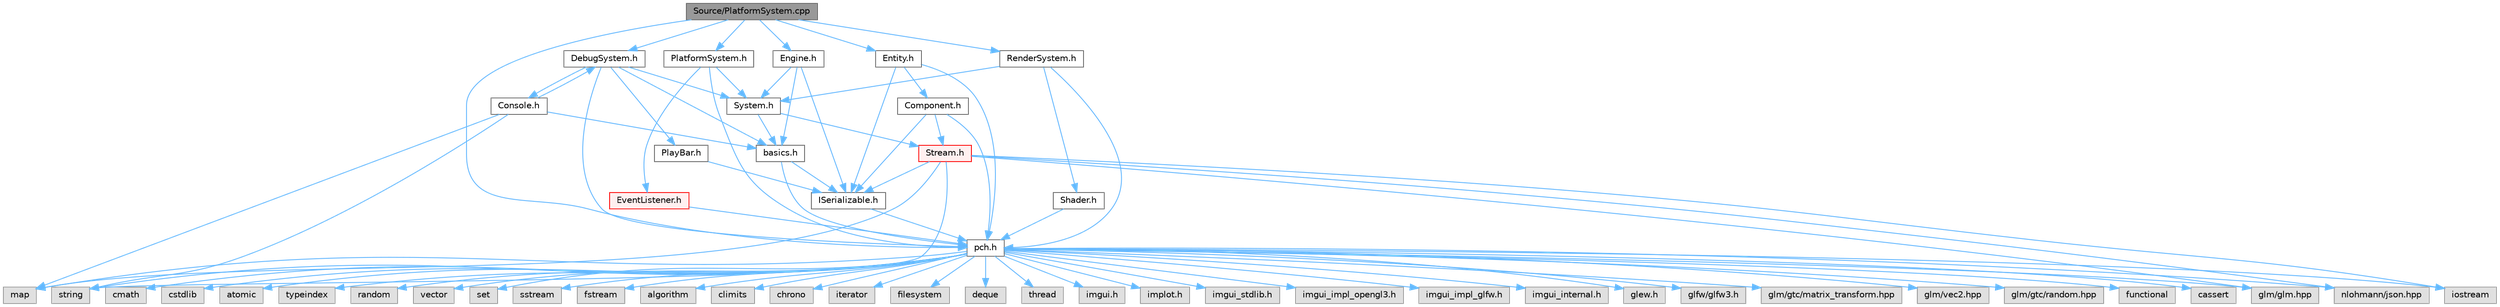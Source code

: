digraph "Source/PlatformSystem.cpp"
{
 // LATEX_PDF_SIZE
  bgcolor="transparent";
  edge [fontname=Helvetica,fontsize=10,labelfontname=Helvetica,labelfontsize=10];
  node [fontname=Helvetica,fontsize=10,shape=box,height=0.2,width=0.4];
  Node1 [id="Node000001",label="Source/PlatformSystem.cpp",height=0.2,width=0.4,color="gray40", fillcolor="grey60", style="filled", fontcolor="black",tooltip="Patform System class: initializes window and graphics (GLFW and GLEW), shuts them down on exit."];
  Node1 -> Node2 [id="edge1_Node000001_Node000002",color="steelblue1",style="solid",tooltip=" "];
  Node2 [id="Node000002",label="pch.h",height=0.2,width=0.4,color="grey40", fillcolor="white", style="filled",URL="$de/d3a/pch_8h.html",tooltip="This is a precompiled header file."];
  Node2 -> Node3 [id="edge2_Node000002_Node000003",color="steelblue1",style="solid",tooltip=" "];
  Node3 [id="Node000003",label="functional",height=0.2,width=0.4,color="grey60", fillcolor="#E0E0E0", style="filled",tooltip=" "];
  Node2 -> Node4 [id="edge3_Node000002_Node000004",color="steelblue1",style="solid",tooltip=" "];
  Node4 [id="Node000004",label="iostream",height=0.2,width=0.4,color="grey60", fillcolor="#E0E0E0", style="filled",tooltip=" "];
  Node2 -> Node5 [id="edge4_Node000002_Node000005",color="steelblue1",style="solid",tooltip=" "];
  Node5 [id="Node000005",label="cassert",height=0.2,width=0.4,color="grey60", fillcolor="#E0E0E0", style="filled",tooltip=" "];
  Node2 -> Node6 [id="edge5_Node000002_Node000006",color="steelblue1",style="solid",tooltip=" "];
  Node6 [id="Node000006",label="cmath",height=0.2,width=0.4,color="grey60", fillcolor="#E0E0E0", style="filled",tooltip=" "];
  Node2 -> Node7 [id="edge6_Node000002_Node000007",color="steelblue1",style="solid",tooltip=" "];
  Node7 [id="Node000007",label="cstdlib",height=0.2,width=0.4,color="grey60", fillcolor="#E0E0E0", style="filled",tooltip=" "];
  Node2 -> Node8 [id="edge7_Node000002_Node000008",color="steelblue1",style="solid",tooltip=" "];
  Node8 [id="Node000008",label="atomic",height=0.2,width=0.4,color="grey60", fillcolor="#E0E0E0", style="filled",tooltip=" "];
  Node2 -> Node9 [id="edge8_Node000002_Node000009",color="steelblue1",style="solid",tooltip=" "];
  Node9 [id="Node000009",label="typeindex",height=0.2,width=0.4,color="grey60", fillcolor="#E0E0E0", style="filled",tooltip=" "];
  Node2 -> Node10 [id="edge9_Node000002_Node000010",color="steelblue1",style="solid",tooltip=" "];
  Node10 [id="Node000010",label="random",height=0.2,width=0.4,color="grey60", fillcolor="#E0E0E0", style="filled",tooltip=" "];
  Node2 -> Node11 [id="edge10_Node000002_Node000011",color="steelblue1",style="solid",tooltip=" "];
  Node11 [id="Node000011",label="vector",height=0.2,width=0.4,color="grey60", fillcolor="#E0E0E0", style="filled",tooltip=" "];
  Node2 -> Node12 [id="edge11_Node000002_Node000012",color="steelblue1",style="solid",tooltip=" "];
  Node12 [id="Node000012",label="string",height=0.2,width=0.4,color="grey60", fillcolor="#E0E0E0", style="filled",tooltip=" "];
  Node2 -> Node13 [id="edge12_Node000002_Node000013",color="steelblue1",style="solid",tooltip=" "];
  Node13 [id="Node000013",label="map",height=0.2,width=0.4,color="grey60", fillcolor="#E0E0E0", style="filled",tooltip=" "];
  Node2 -> Node14 [id="edge13_Node000002_Node000014",color="steelblue1",style="solid",tooltip=" "];
  Node14 [id="Node000014",label="set",height=0.2,width=0.4,color="grey60", fillcolor="#E0E0E0", style="filled",tooltip=" "];
  Node2 -> Node15 [id="edge14_Node000002_Node000015",color="steelblue1",style="solid",tooltip=" "];
  Node15 [id="Node000015",label="sstream",height=0.2,width=0.4,color="grey60", fillcolor="#E0E0E0", style="filled",tooltip=" "];
  Node2 -> Node16 [id="edge15_Node000002_Node000016",color="steelblue1",style="solid",tooltip=" "];
  Node16 [id="Node000016",label="fstream",height=0.2,width=0.4,color="grey60", fillcolor="#E0E0E0", style="filled",tooltip=" "];
  Node2 -> Node17 [id="edge16_Node000002_Node000017",color="steelblue1",style="solid",tooltip=" "];
  Node17 [id="Node000017",label="algorithm",height=0.2,width=0.4,color="grey60", fillcolor="#E0E0E0", style="filled",tooltip=" "];
  Node2 -> Node18 [id="edge17_Node000002_Node000018",color="steelblue1",style="solid",tooltip=" "];
  Node18 [id="Node000018",label="climits",height=0.2,width=0.4,color="grey60", fillcolor="#E0E0E0", style="filled",tooltip=" "];
  Node2 -> Node19 [id="edge18_Node000002_Node000019",color="steelblue1",style="solid",tooltip=" "];
  Node19 [id="Node000019",label="chrono",height=0.2,width=0.4,color="grey60", fillcolor="#E0E0E0", style="filled",tooltip=" "];
  Node2 -> Node20 [id="edge19_Node000002_Node000020",color="steelblue1",style="solid",tooltip=" "];
  Node20 [id="Node000020",label="iterator",height=0.2,width=0.4,color="grey60", fillcolor="#E0E0E0", style="filled",tooltip=" "];
  Node2 -> Node21 [id="edge20_Node000002_Node000021",color="steelblue1",style="solid",tooltip=" "];
  Node21 [id="Node000021",label="filesystem",height=0.2,width=0.4,color="grey60", fillcolor="#E0E0E0", style="filled",tooltip=" "];
  Node2 -> Node22 [id="edge21_Node000002_Node000022",color="steelblue1",style="solid",tooltip=" "];
  Node22 [id="Node000022",label="deque",height=0.2,width=0.4,color="grey60", fillcolor="#E0E0E0", style="filled",tooltip=" "];
  Node2 -> Node23 [id="edge22_Node000002_Node000023",color="steelblue1",style="solid",tooltip=" "];
  Node23 [id="Node000023",label="thread",height=0.2,width=0.4,color="grey60", fillcolor="#E0E0E0", style="filled",tooltip=" "];
  Node2 -> Node24 [id="edge23_Node000002_Node000024",color="steelblue1",style="solid",tooltip=" "];
  Node24 [id="Node000024",label="imgui.h",height=0.2,width=0.4,color="grey60", fillcolor="#E0E0E0", style="filled",tooltip=" "];
  Node2 -> Node25 [id="edge24_Node000002_Node000025",color="steelblue1",style="solid",tooltip=" "];
  Node25 [id="Node000025",label="implot.h",height=0.2,width=0.4,color="grey60", fillcolor="#E0E0E0", style="filled",tooltip=" "];
  Node2 -> Node26 [id="edge25_Node000002_Node000026",color="steelblue1",style="solid",tooltip=" "];
  Node26 [id="Node000026",label="imgui_stdlib.h",height=0.2,width=0.4,color="grey60", fillcolor="#E0E0E0", style="filled",tooltip=" "];
  Node2 -> Node27 [id="edge26_Node000002_Node000027",color="steelblue1",style="solid",tooltip=" "];
  Node27 [id="Node000027",label="imgui_impl_opengl3.h",height=0.2,width=0.4,color="grey60", fillcolor="#E0E0E0", style="filled",tooltip=" "];
  Node2 -> Node28 [id="edge27_Node000002_Node000028",color="steelblue1",style="solid",tooltip=" "];
  Node28 [id="Node000028",label="imgui_impl_glfw.h",height=0.2,width=0.4,color="grey60", fillcolor="#E0E0E0", style="filled",tooltip=" "];
  Node2 -> Node29 [id="edge28_Node000002_Node000029",color="steelblue1",style="solid",tooltip=" "];
  Node29 [id="Node000029",label="imgui_internal.h",height=0.2,width=0.4,color="grey60", fillcolor="#E0E0E0", style="filled",tooltip=" "];
  Node2 -> Node30 [id="edge29_Node000002_Node000030",color="steelblue1",style="solid",tooltip=" "];
  Node30 [id="Node000030",label="glew.h",height=0.2,width=0.4,color="grey60", fillcolor="#E0E0E0", style="filled",tooltip=" "];
  Node2 -> Node31 [id="edge30_Node000002_Node000031",color="steelblue1",style="solid",tooltip=" "];
  Node31 [id="Node000031",label="glfw/glfw3.h",height=0.2,width=0.4,color="grey60", fillcolor="#E0E0E0", style="filled",tooltip=" "];
  Node2 -> Node32 [id="edge31_Node000002_Node000032",color="steelblue1",style="solid",tooltip=" "];
  Node32 [id="Node000032",label="glm/glm.hpp",height=0.2,width=0.4,color="grey60", fillcolor="#E0E0E0", style="filled",tooltip=" "];
  Node2 -> Node33 [id="edge32_Node000002_Node000033",color="steelblue1",style="solid",tooltip=" "];
  Node33 [id="Node000033",label="glm/gtc/matrix_transform.hpp",height=0.2,width=0.4,color="grey60", fillcolor="#E0E0E0", style="filled",tooltip=" "];
  Node2 -> Node34 [id="edge33_Node000002_Node000034",color="steelblue1",style="solid",tooltip=" "];
  Node34 [id="Node000034",label="glm/vec2.hpp",height=0.2,width=0.4,color="grey60", fillcolor="#E0E0E0", style="filled",tooltip=" "];
  Node2 -> Node35 [id="edge34_Node000002_Node000035",color="steelblue1",style="solid",tooltip=" "];
  Node35 [id="Node000035",label="glm/gtc/random.hpp",height=0.2,width=0.4,color="grey60", fillcolor="#E0E0E0", style="filled",tooltip=" "];
  Node2 -> Node36 [id="edge35_Node000002_Node000036",color="steelblue1",style="solid",tooltip=" "];
  Node36 [id="Node000036",label="nlohmann/json.hpp",height=0.2,width=0.4,color="grey60", fillcolor="#E0E0E0", style="filled",tooltip=" "];
  Node1 -> Node37 [id="edge36_Node000001_Node000037",color="steelblue1",style="solid",tooltip=" "];
  Node37 [id="Node000037",label="PlatformSystem.h",height=0.2,width=0.4,color="grey40", fillcolor="white", style="filled",URL="$d4/da0/PlatformSystem_8h.html",tooltip="Patform System class: initializes window and graphics (GLFW and GLEW), shuts them down on exit."];
  Node37 -> Node2 [id="edge37_Node000037_Node000002",color="steelblue1",style="solid",tooltip=" "];
  Node37 -> Node38 [id="edge38_Node000037_Node000038",color="steelblue1",style="solid",tooltip=" "];
  Node38 [id="Node000038",label="System.h",height=0.2,width=0.4,color="grey40", fillcolor="white", style="filled",URL="$db/d39/System_8h.html",tooltip="Base class for all Systems."];
  Node38 -> Node39 [id="edge39_Node000038_Node000039",color="steelblue1",style="solid",tooltip=" "];
  Node39 [id="Node000039",label="basics.h",height=0.2,width=0.4,color="grey40", fillcolor="white", style="filled",URL="$dc/dcc/basics_8h_source.html",tooltip=" "];
  Node39 -> Node2 [id="edge40_Node000039_Node000002",color="steelblue1",style="solid",tooltip=" "];
  Node39 -> Node40 [id="edge41_Node000039_Node000040",color="steelblue1",style="solid",tooltip=" "];
  Node40 [id="Node000040",label="ISerializable.h",height=0.2,width=0.4,color="grey40", fillcolor="white", style="filled",URL="$dd/d7f/ISerializable_8h.html",tooltip="interface for all serializable objects"];
  Node40 -> Node2 [id="edge42_Node000040_Node000002",color="steelblue1",style="solid",tooltip=" "];
  Node38 -> Node41 [id="edge43_Node000038_Node000041",color="steelblue1",style="solid",tooltip=" "];
  Node41 [id="Node000041",label="Stream.h",height=0.2,width=0.4,color="red", fillcolor="#FFF0F0", style="filled",URL="$de/dd1/Stream_8h.html",tooltip="JSON File reading/writing."];
  Node41 -> Node12 [id="edge44_Node000041_Node000012",color="steelblue1",style="solid",tooltip=" "];
  Node41 -> Node13 [id="edge45_Node000041_Node000013",color="steelblue1",style="solid",tooltip=" "];
  Node41 -> Node32 [id="edge46_Node000041_Node000032",color="steelblue1",style="solid",tooltip=" "];
  Node41 -> Node36 [id="edge47_Node000041_Node000036",color="steelblue1",style="solid",tooltip=" "];
  Node41 -> Node4 [id="edge48_Node000041_Node000004",color="steelblue1",style="solid",tooltip=" "];
  Node41 -> Node40 [id="edge49_Node000041_Node000040",color="steelblue1",style="solid",tooltip=" "];
  Node37 -> Node44 [id="edge50_Node000037_Node000044",color="steelblue1",style="solid",tooltip=" "];
  Node44 [id="Node000044",label="EventListener.h",height=0.2,width=0.4,color="red", fillcolor="#FFF0F0", style="filled",URL="$d3/da7/EventListener_8h.html",tooltip="class that listens for specific events from the EventSystem"];
  Node44 -> Node2 [id="edge51_Node000044_Node000002",color="steelblue1",style="solid",tooltip=" "];
  Node1 -> Node46 [id="edge52_Node000001_Node000046",color="steelblue1",style="solid",tooltip=" "];
  Node46 [id="Node000046",label="DebugSystem.h",height=0.2,width=0.4,color="grey40", fillcolor="white", style="filled",URL="$dc/d4f/DebugSystem_8h_source.html",tooltip=" "];
  Node46 -> Node2 [id="edge53_Node000046_Node000002",color="steelblue1",style="solid",tooltip=" "];
  Node46 -> Node39 [id="edge54_Node000046_Node000039",color="steelblue1",style="solid",tooltip=" "];
  Node46 -> Node38 [id="edge55_Node000046_Node000038",color="steelblue1",style="solid",tooltip=" "];
  Node46 -> Node47 [id="edge56_Node000046_Node000047",color="steelblue1",style="solid",tooltip=" "];
  Node47 [id="Node000047",label="Console.h",height=0.2,width=0.4,color="grey40", fillcolor="white", style="filled",URL="$d2/d3f/Console_8h_source.html",tooltip=" "];
  Node47 -> Node39 [id="edge57_Node000047_Node000039",color="steelblue1",style="solid",tooltip=" "];
  Node47 -> Node46 [id="edge58_Node000047_Node000046",color="steelblue1",style="solid",tooltip=" "];
  Node47 -> Node12 [id="edge59_Node000047_Node000012",color="steelblue1",style="solid",tooltip=" "];
  Node47 -> Node13 [id="edge60_Node000047_Node000013",color="steelblue1",style="solid",tooltip=" "];
  Node46 -> Node48 [id="edge61_Node000046_Node000048",color="steelblue1",style="solid",tooltip=" "];
  Node48 [id="Node000048",label="PlayBar.h",height=0.2,width=0.4,color="grey40", fillcolor="white", style="filled",URL="$d5/dfe/PlayBar_8h.html",tooltip="UI Bar that handles playing, pausing, and autosaves of the scene."];
  Node48 -> Node40 [id="edge62_Node000048_Node000040",color="steelblue1",style="solid",tooltip=" "];
  Node1 -> Node49 [id="edge63_Node000001_Node000049",color="steelblue1",style="solid",tooltip=" "];
  Node49 [id="Node000049",label="RenderSystem.h",height=0.2,width=0.4,color="grey40", fillcolor="white", style="filled",URL="$de/d45/RenderSystem_8h.html",tooltip="System responsible for drawing sprites and basic shapes."];
  Node49 -> Node2 [id="edge64_Node000049_Node000002",color="steelblue1",style="solid",tooltip=" "];
  Node49 -> Node38 [id="edge65_Node000049_Node000038",color="steelblue1",style="solid",tooltip=" "];
  Node49 -> Node50 [id="edge66_Node000049_Node000050",color="steelblue1",style="solid",tooltip=" "];
  Node50 [id="Node000050",label="Shader.h",height=0.2,width=0.4,color="grey40", fillcolor="white", style="filled",URL="$d2/dac/Shader_8h.html",tooltip="Shader class declaration/interface."];
  Node50 -> Node2 [id="edge67_Node000050_Node000002",color="steelblue1",style="solid",tooltip=" "];
  Node1 -> Node51 [id="edge68_Node000001_Node000051",color="steelblue1",style="solid",tooltip=" "];
  Node51 [id="Node000051",label="Engine.h",height=0.2,width=0.4,color="grey40", fillcolor="white", style="filled",URL="$d1/dd4/Engine_8h.html",tooltip="Engine class."];
  Node51 -> Node39 [id="edge69_Node000051_Node000039",color="steelblue1",style="solid",tooltip=" "];
  Node51 -> Node40 [id="edge70_Node000051_Node000040",color="steelblue1",style="solid",tooltip=" "];
  Node51 -> Node38 [id="edge71_Node000051_Node000038",color="steelblue1",style="solid",tooltip=" "];
  Node1 -> Node52 [id="edge72_Node000001_Node000052",color="steelblue1",style="solid",tooltip=" "];
  Node52 [id="Node000052",label="Entity.h",height=0.2,width=0.4,color="grey40", fillcolor="white", style="filled",URL="$d4/da0/Entity_8h.html",tooltip="Entity class which holds Components."];
  Node52 -> Node2 [id="edge73_Node000052_Node000002",color="steelblue1",style="solid",tooltip=" "];
  Node52 -> Node53 [id="edge74_Node000052_Node000053",color="steelblue1",style="solid",tooltip=" "];
  Node53 [id="Node000053",label="Component.h",height=0.2,width=0.4,color="grey40", fillcolor="white", style="filled",URL="$d0/da1/Component_8h.html",tooltip="Virtual component header."];
  Node53 -> Node2 [id="edge75_Node000053_Node000002",color="steelblue1",style="solid",tooltip=" "];
  Node53 -> Node40 [id="edge76_Node000053_Node000040",color="steelblue1",style="solid",tooltip=" "];
  Node53 -> Node41 [id="edge77_Node000053_Node000041",color="steelblue1",style="solid",tooltip=" "];
  Node52 -> Node40 [id="edge78_Node000052_Node000040",color="steelblue1",style="solid",tooltip=" "];
}
